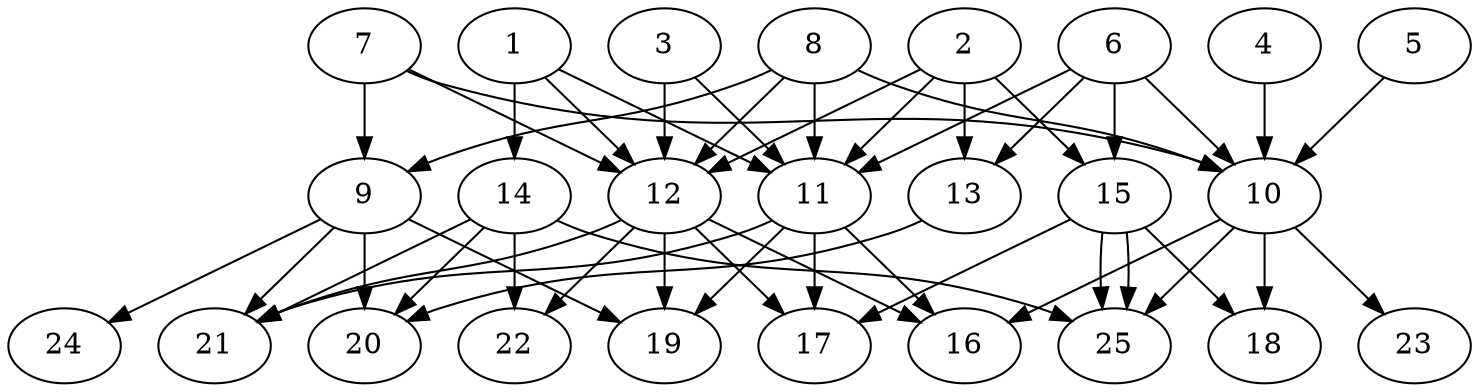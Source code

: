// DAG (tier=2-normal, mode=compute, n=25, ccr=0.356, fat=0.668, density=0.581, regular=0.486, jump=0.171, mindata=524288, maxdata=8388608)
// DAG automatically generated by daggen at Sun Aug 24 16:33:33 2025
// /home/ermia/Project/Environments/daggen/bin/daggen --dot --ccr 0.356 --fat 0.668 --regular 0.486 --density 0.581 --jump 0.171 --mindata 524288 --maxdata 8388608 -n 25 
digraph G {
  1 [size="82601135604129333248", alpha="0.06", expect_size="41300567802064666624"]
  1 -> 11 [size ="151733217001472"]
  1 -> 12 [size ="151733217001472"]
  1 -> 14 [size ="151733217001472"]
  2 [size="351049552840471085056", alpha="0.14", expect_size="175524776420235542528"]
  2 -> 11 [size ="398109251207168"]
  2 -> 12 [size ="398109251207168"]
  2 -> 13 [size ="398109251207168"]
  2 -> 15 [size ="398109251207168"]
  3 [size="48293391774850256", alpha="0.00", expect_size="24146695887425128"]
  3 -> 11 [size ="81920000000000"]
  3 -> 12 [size ="81920000000000"]
  4 [size="308536879785520", alpha="0.19", expect_size="154268439892760"]
  4 -> 10 [size ="6779681374208"]
  5 [size="4202595194402812", alpha="0.07", expect_size="2101297597201406"]
  5 -> 10 [size ="158733434880000"]
  6 [size="14236139287085912", alpha="0.15", expect_size="7118069643542956"]
  6 -> 10 [size ="232445777543168"]
  6 -> 11 [size ="232445777543168"]
  6 -> 13 [size ="232445777543168"]
  6 -> 15 [size ="232445777543168"]
  7 [size="1248883140380758", alpha="0.06", expect_size="624441570190379"]
  7 -> 9 [size ="37524131020800"]
  7 -> 10 [size ="37524131020800"]
  7 -> 12 [size ="37524131020800"]
  8 [size="233190243364787", alpha="0.10", expect_size="116595121682393"]
  8 -> 9 [size ="5288480473088"]
  8 -> 10 [size ="5288480473088"]
  8 -> 11 [size ="5288480473088"]
  8 -> 12 [size ="5288480473088"]
  9 [size="164388266634752832", alpha="0.04", expect_size="82194133317376416"]
  9 -> 19 [size ="94253594181632"]
  9 -> 20 [size ="94253594181632"]
  9 -> 21 [size ="94253594181632"]
  9 -> 24 [size ="94253594181632"]
  10 [size="8448391290555484", alpha="0.19", expect_size="4224195645277742"]
  10 -> 16 [size ="222400461406208"]
  10 -> 18 [size ="222400461406208"]
  10 -> 23 [size ="222400461406208"]
  10 -> 25 [size ="222400461406208"]
  11 [size="3430972577759599", alpha="0.14", expect_size="1715486288879799"]
  11 -> 16 [size ="244430648901632"]
  11 -> 17 [size ="244430648901632"]
  11 -> 19 [size ="244430648901632"]
  11 -> 21 [size ="244430648901632"]
  12 [size="457289314560454720", alpha="0.06", expect_size="228644657280227360"]
  12 -> 16 [size ="352567229939712"]
  12 -> 17 [size ="352567229939712"]
  12 -> 19 [size ="352567229939712"]
  12 -> 21 [size ="352567229939712"]
  12 -> 22 [size ="352567229939712"]
  13 [size="217510322565344657408", alpha="0.06", expect_size="108755161282672328704"]
  13 -> 20 [size ="289340949266432"]
  14 [size="201266320795875934208", alpha="0.18", expect_size="100633160397937967104"]
  14 -> 20 [size ="274749804511232"]
  14 -> 21 [size ="274749804511232"]
  14 -> 22 [size ="274749804511232"]
  14 -> 25 [size ="274749804511232"]
  15 [size="30092008697357176", alpha="0.05", expect_size="15046004348678588"]
  15 -> 17 [size ="32456270938112"]
  15 -> 18 [size ="32456270938112"]
  15 -> 25 [size ="32456270938112"]
  15 -> 25 [size ="32456270938112"]
  16 [size="435105956888576000000", alpha="0.05", expect_size="217552978444288000000"]
  17 [size="1456608139838226432", alpha="0.14", expect_size="728304069919113216"]
  18 [size="337459152018198", alpha="0.14", expect_size="168729576009099"]
  19 [size="6465234460720971", alpha="0.05", expect_size="3232617230360485"]
  20 [size="237760287857379136", alpha="0.13", expect_size="118880143928689568"]
  21 [size="276099960730755792896", alpha="0.09", expect_size="138049980365377896448"]
  22 [size="490962918892829147136", alpha="0.03", expect_size="245481459446414573568"]
  23 [size="25622698396259188736", alpha="0.04", expect_size="12811349198129594368"]
  24 [size="62981509129033", alpha="0.02", expect_size="31490754564516"]
  25 [size="180501598416001826816", alpha="0.15", expect_size="90250799208000913408"]
}